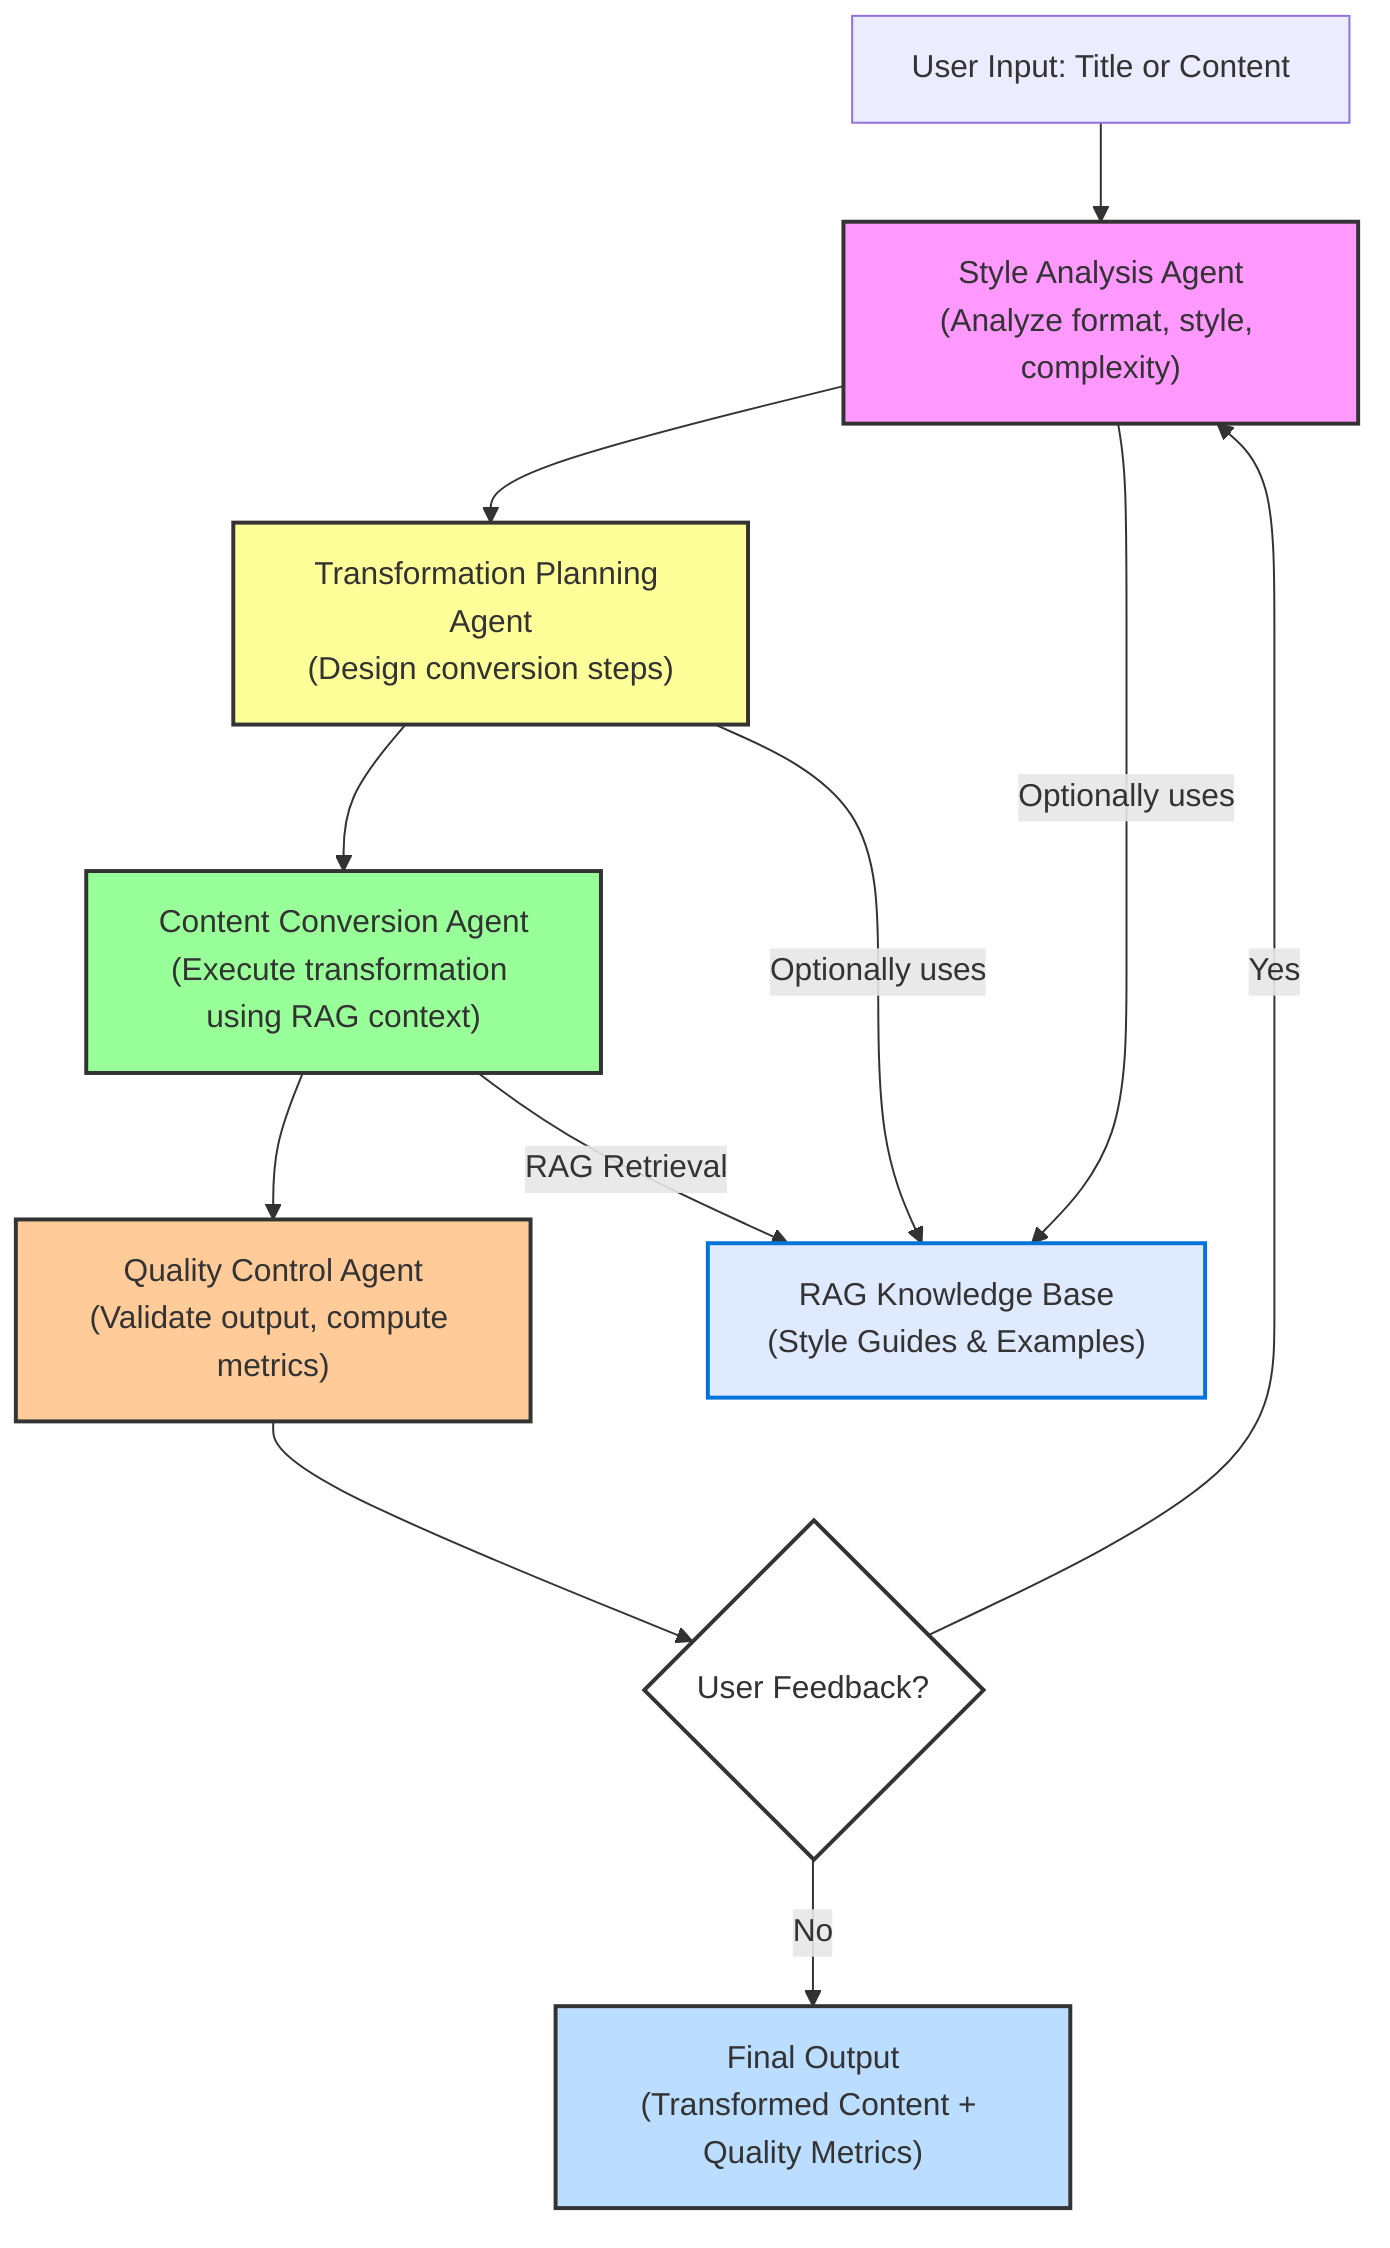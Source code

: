 flowchart TD
    A["User Input: Title or Content"] --> B["Style Analysis Agent\n(Analyze format, style, complexity)"]
    B --> C["Transformation Planning Agent\n(Design conversion steps)"]
    C --> D["Content Conversion Agent\n(Execute transformation using RAG context)"]
    D --> E["Quality Control Agent\n(Validate output, compute metrics)"]
    E --> F{"User Feedback?"}
    F -- "Yes" --> B
    F -- "No" --> G["Final Output\n(Transformed Content + Quality Metrics)"]
    D -- "RAG Retrieval" --> R["RAG Knowledge Base\n(Style Guides & Examples)"]
    C -- "Optionally uses" --> R
    B -- "Optionally uses" --> R
    style R fill:#e0eaff,stroke:#0074d9,stroke-width:2px
    style B fill:#f9f,stroke:#333,stroke-width:2px
    style C fill:#ff9,stroke:#333,stroke-width:2px
    style D fill:#9f9,stroke:#333,stroke-width:2px
    style E fill:#fc9,stroke:#333,stroke-width:2px
    style F fill:#fff,stroke:#333,stroke-width:2px
    style G fill:#bdf,stroke:#333,stroke-width:2px